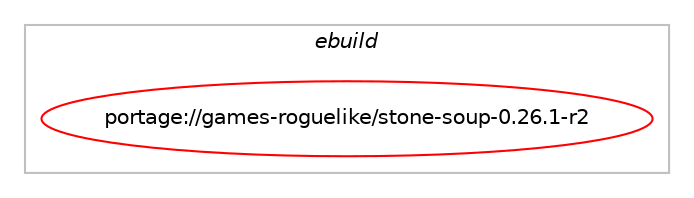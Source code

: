 digraph prolog {

# *************
# Graph options
# *************

newrank=true;
concentrate=true;
compound=true;
graph [rankdir=LR,fontname=Helvetica,fontsize=10,ranksep=1.5];#, ranksep=2.5, nodesep=0.2];
edge  [arrowhead=vee];
node  [fontname=Helvetica,fontsize=10];

# **********
# The ebuild
# **********

subgraph cluster_leftcol {
color=gray;
label=<<i>ebuild</i>>;
id [label="portage://games-roguelike/stone-soup-0.26.1-r2", color=red, width=4, href="../games-roguelike/stone-soup-0.26.1-r2.svg"];
}

# ****************
# The dependencies
# ****************

subgraph cluster_midcol {
color=gray;
label=<<i>dependencies</i>>;
subgraph cluster_compile {
fillcolor="#eeeeee";
style=filled;
label=<<i>compile</i>>;
# *** BEGIN UNKNOWN DEPENDENCY TYPE (TODO) ***
# id -> equal(use_conditional_group(negative,ncurses,portage://games-roguelike/stone-soup-0.26.1-r2,[use_conditional_group(negative,tiles,portage://games-roguelike/stone-soup-0.26.1-r2,[package_dependency(portage://games-roguelike/stone-soup-0.26.1-r2,install,no,sys-libs,ncurses,none,[,,],[slot(0)],[])])]))
# *** END UNKNOWN DEPENDENCY TYPE (TODO) ***

# *** BEGIN UNKNOWN DEPENDENCY TYPE (TODO) ***
# id -> equal(use_conditional_group(positive,lua_single_target_lua5-1,portage://games-roguelike/stone-soup-0.26.1-r2,[package_dependency(portage://games-roguelike/stone-soup-0.26.1-r2,install,no,dev-lang,lua,none,[,,],[slot(5.1)],[use(enable(deprecated),none)])]))
# *** END UNKNOWN DEPENDENCY TYPE (TODO) ***

# *** BEGIN UNKNOWN DEPENDENCY TYPE (TODO) ***
# id -> equal(use_conditional_group(positive,ncurses,portage://games-roguelike/stone-soup-0.26.1-r2,[package_dependency(portage://games-roguelike/stone-soup-0.26.1-r2,install,no,sys-libs,ncurses,none,[,,],[slot(0)],[])]))
# *** END UNKNOWN DEPENDENCY TYPE (TODO) ***

# *** BEGIN UNKNOWN DEPENDENCY TYPE (TODO) ***
# id -> equal(use_conditional_group(positive,test,portage://games-roguelike/stone-soup-0.26.1-r2,[package_dependency(portage://games-roguelike/stone-soup-0.26.1-r2,install,no,dev-cpp,catch,smaller,[3.0.0,,,3.0.0],[slot(0)],[])]))
# *** END UNKNOWN DEPENDENCY TYPE (TODO) ***

# *** BEGIN UNKNOWN DEPENDENCY TYPE (TODO) ***
# id -> equal(use_conditional_group(positive,tiles,portage://games-roguelike/stone-soup-0.26.1-r2,[package_dependency(portage://games-roguelike/stone-soup-0.26.1-r2,install,no,media-fonts,dejavu,none,[,,],[],[]),package_dependency(portage://games-roguelike/stone-soup-0.26.1-r2,install,no,media-libs,freetype,none,[,,],[slot(2)],[]),package_dependency(portage://games-roguelike/stone-soup-0.26.1-r2,install,no,media-libs,libpng,none,[,,],[slot(0)],[]),use_conditional_group(positive,sound,portage://games-roguelike/stone-soup-0.26.1-r2,[package_dependency(portage://games-roguelike/stone-soup-0.26.1-r2,install,no,media-libs,libsdl2,none,[,,],[],[use(enable(X),none),use(enable(opengl),none),use(enable(sound),none),use(enable(video),none)]),package_dependency(portage://games-roguelike/stone-soup-0.26.1-r2,install,no,media-libs,sdl2-mixer,none,[,,],[],[])]),use_conditional_group(negative,sound,portage://games-roguelike/stone-soup-0.26.1-r2,[package_dependency(portage://games-roguelike/stone-soup-0.26.1-r2,install,no,media-libs,libsdl2,none,[,,],[],[use(enable(X),none),use(enable(opengl),none),use(enable(video),none)])]),package_dependency(portage://games-roguelike/stone-soup-0.26.1-r2,install,no,media-libs,sdl2-image,none,[,,],[],[use(enable(png),none)]),package_dependency(portage://games-roguelike/stone-soup-0.26.1-r2,install,no,virtual,glu,none,[,,],[],[]),package_dependency(portage://games-roguelike/stone-soup-0.26.1-r2,install,no,virtual,opengl,none,[,,],[],[])]))
# *** END UNKNOWN DEPENDENCY TYPE (TODO) ***

# *** BEGIN UNKNOWN DEPENDENCY TYPE (TODO) ***
# id -> equal(use_conditional_group(positive,tiles,portage://games-roguelike/stone-soup-0.26.1-r2,[package_dependency(portage://games-roguelike/stone-soup-0.26.1-r2,install,no,sys-libs,ncurses,none,[,,],[slot(0)],[])]))
# *** END UNKNOWN DEPENDENCY TYPE (TODO) ***

# *** BEGIN UNKNOWN DEPENDENCY TYPE (TODO) ***
# id -> equal(package_dependency(portage://games-roguelike/stone-soup-0.26.1-r2,install,no,dev-db,sqlite,none,[,,],[slot(3)],[]))
# *** END UNKNOWN DEPENDENCY TYPE (TODO) ***

# *** BEGIN UNKNOWN DEPENDENCY TYPE (TODO) ***
# id -> equal(package_dependency(portage://games-roguelike/stone-soup-0.26.1-r2,install,no,sys-libs,zlib,none,[,,],[],[]))
# *** END UNKNOWN DEPENDENCY TYPE (TODO) ***

}
subgraph cluster_compileandrun {
fillcolor="#eeeeee";
style=filled;
label=<<i>compile and run</i>>;
}
subgraph cluster_run {
fillcolor="#eeeeee";
style=filled;
label=<<i>run</i>>;
# *** BEGIN UNKNOWN DEPENDENCY TYPE (TODO) ***
# id -> equal(use_conditional_group(negative,ncurses,portage://games-roguelike/stone-soup-0.26.1-r2,[use_conditional_group(negative,tiles,portage://games-roguelike/stone-soup-0.26.1-r2,[package_dependency(portage://games-roguelike/stone-soup-0.26.1-r2,run,no,sys-libs,ncurses,none,[,,],[slot(0)],[])])]))
# *** END UNKNOWN DEPENDENCY TYPE (TODO) ***

# *** BEGIN UNKNOWN DEPENDENCY TYPE (TODO) ***
# id -> equal(use_conditional_group(positive,lua_single_target_lua5-1,portage://games-roguelike/stone-soup-0.26.1-r2,[package_dependency(portage://games-roguelike/stone-soup-0.26.1-r2,run,no,dev-lang,lua,none,[,,],[slot(5.1)],[use(enable(deprecated),none)])]))
# *** END UNKNOWN DEPENDENCY TYPE (TODO) ***

# *** BEGIN UNKNOWN DEPENDENCY TYPE (TODO) ***
# id -> equal(use_conditional_group(positive,ncurses,portage://games-roguelike/stone-soup-0.26.1-r2,[package_dependency(portage://games-roguelike/stone-soup-0.26.1-r2,run,no,sys-libs,ncurses,none,[,,],[slot(0)],[])]))
# *** END UNKNOWN DEPENDENCY TYPE (TODO) ***

# *** BEGIN UNKNOWN DEPENDENCY TYPE (TODO) ***
# id -> equal(use_conditional_group(positive,tiles,portage://games-roguelike/stone-soup-0.26.1-r2,[package_dependency(portage://games-roguelike/stone-soup-0.26.1-r2,run,no,media-fonts,dejavu,none,[,,],[],[]),package_dependency(portage://games-roguelike/stone-soup-0.26.1-r2,run,no,media-libs,freetype,none,[,,],[slot(2)],[]),package_dependency(portage://games-roguelike/stone-soup-0.26.1-r2,run,no,media-libs,libpng,none,[,,],[slot(0)],[]),use_conditional_group(positive,sound,portage://games-roguelike/stone-soup-0.26.1-r2,[package_dependency(portage://games-roguelike/stone-soup-0.26.1-r2,run,no,media-libs,libsdl2,none,[,,],[],[use(enable(X),none),use(enable(opengl),none),use(enable(sound),none),use(enable(video),none)]),package_dependency(portage://games-roguelike/stone-soup-0.26.1-r2,run,no,media-libs,sdl2-mixer,none,[,,],[],[])]),use_conditional_group(negative,sound,portage://games-roguelike/stone-soup-0.26.1-r2,[package_dependency(portage://games-roguelike/stone-soup-0.26.1-r2,run,no,media-libs,libsdl2,none,[,,],[],[use(enable(X),none),use(enable(opengl),none),use(enable(video),none)])]),package_dependency(portage://games-roguelike/stone-soup-0.26.1-r2,run,no,media-libs,sdl2-image,none,[,,],[],[use(enable(png),none)]),package_dependency(portage://games-roguelike/stone-soup-0.26.1-r2,run,no,virtual,glu,none,[,,],[],[]),package_dependency(portage://games-roguelike/stone-soup-0.26.1-r2,run,no,virtual,opengl,none,[,,],[],[])]))
# *** END UNKNOWN DEPENDENCY TYPE (TODO) ***

# *** BEGIN UNKNOWN DEPENDENCY TYPE (TODO) ***
# id -> equal(package_dependency(portage://games-roguelike/stone-soup-0.26.1-r2,run,no,dev-db,sqlite,none,[,,],[slot(3)],[]))
# *** END UNKNOWN DEPENDENCY TYPE (TODO) ***

# *** BEGIN UNKNOWN DEPENDENCY TYPE (TODO) ***
# id -> equal(package_dependency(portage://games-roguelike/stone-soup-0.26.1-r2,run,no,sys-libs,zlib,none,[,,],[],[]))
# *** END UNKNOWN DEPENDENCY TYPE (TODO) ***

}
}

# **************
# The candidates
# **************

subgraph cluster_choices {
rank=same;
color=gray;
label=<<i>candidates</i>>;

}

}
